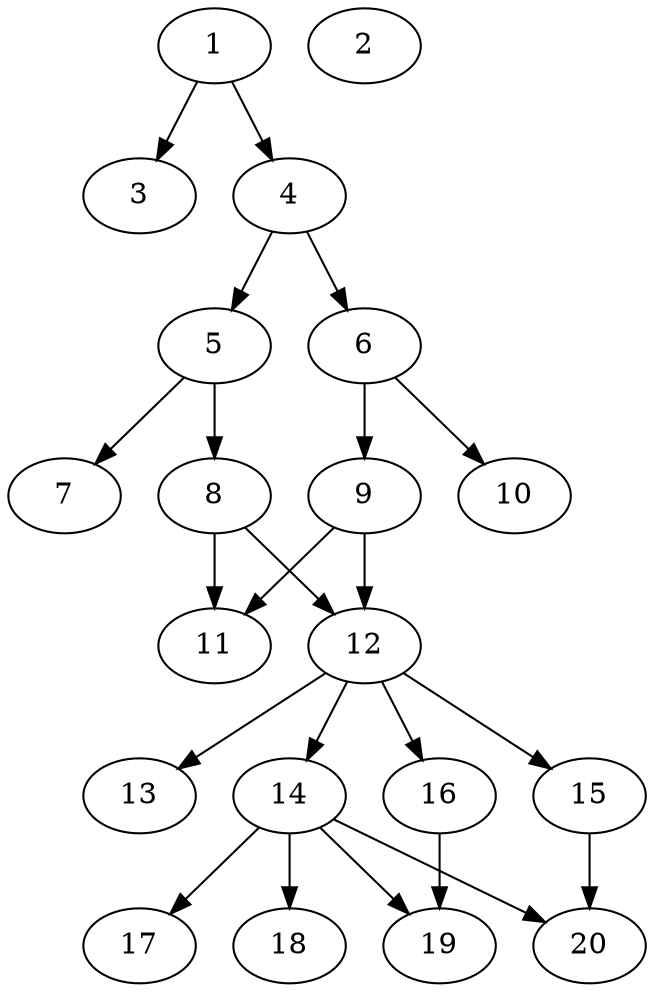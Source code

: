 // DAG automatically generated by daggen at Sat Jul 27 15:35:20 2019
// ./daggen --dot -n 20 --ccr 0.4 --fat 0.4 --regular 0.5 --density 0.5 --mindata 5242880 --maxdata 52428800 
digraph G {
  1 [size="73866240", alpha="0.15", expect_size="29546496"] 
  1 -> 3 [size ="29546496"]
  1 -> 4 [size ="29546496"]
  2 [size="120486400", alpha="0.04", expect_size="48194560"] 
  3 [size="120977920", alpha="0.12", expect_size="48391168"] 
  4 [size="128279040", alpha="0.07", expect_size="51311616"] 
  4 -> 5 [size ="51311616"]
  4 -> 6 [size ="51311616"]
  5 [size="29544960", alpha="0.02", expect_size="11817984"] 
  5 -> 7 [size ="11817984"]
  5 -> 8 [size ="11817984"]
  6 [size="104368640", alpha="0.06", expect_size="41747456"] 
  6 -> 9 [size ="41747456"]
  6 -> 10 [size ="41747456"]
  7 [size="55101440", alpha="0.13", expect_size="22040576"] 
  8 [size="68341760", alpha="0.14", expect_size="27336704"] 
  8 -> 11 [size ="27336704"]
  8 -> 12 [size ="27336704"]
  9 [size="92945920", alpha="0.19", expect_size="37178368"] 
  9 -> 11 [size ="37178368"]
  9 -> 12 [size ="37178368"]
  10 [size="80299520", alpha="0.17", expect_size="32119808"] 
  11 [size="75591680", alpha="0.09", expect_size="30236672"] 
  12 [size="48048640", alpha="0.13", expect_size="19219456"] 
  12 -> 13 [size ="19219456"]
  12 -> 14 [size ="19219456"]
  12 -> 15 [size ="19219456"]
  12 -> 16 [size ="19219456"]
  13 [size="74452480", alpha="0.09", expect_size="29780992"] 
  14 [size="24355840", alpha="0.18", expect_size="9742336"] 
  14 -> 17 [size ="9742336"]
  14 -> 18 [size ="9742336"]
  14 -> 19 [size ="9742336"]
  14 -> 20 [size ="9742336"]
  15 [size="63746560", alpha="0.05", expect_size="25498624"] 
  15 -> 20 [size ="25498624"]
  16 [size="74050560", alpha="0.04", expect_size="29620224"] 
  16 -> 19 [size ="29620224"]
  17 [size="109066240", alpha="0.07", expect_size="43626496"] 
  18 [size="65538560", alpha="0.09", expect_size="26215424"] 
  19 [size="32706560", alpha="0.01", expect_size="13082624"] 
  20 [size="25589760", alpha="0.17", expect_size="10235904"] 
}
